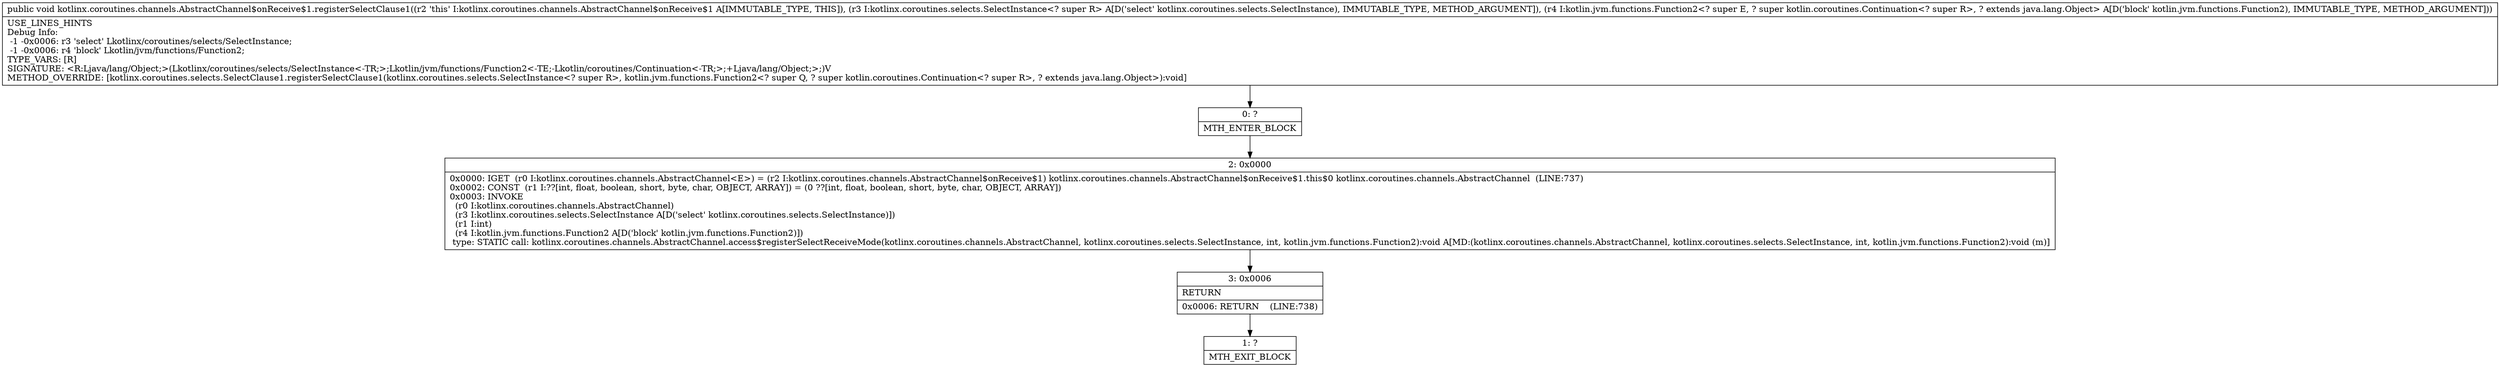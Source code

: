 digraph "CFG forkotlinx.coroutines.channels.AbstractChannel$onReceive$1.registerSelectClause1(Lkotlinx\/coroutines\/selects\/SelectInstance;Lkotlin\/jvm\/functions\/Function2;)V" {
Node_0 [shape=record,label="{0\:\ ?|MTH_ENTER_BLOCK\l}"];
Node_2 [shape=record,label="{2\:\ 0x0000|0x0000: IGET  (r0 I:kotlinx.coroutines.channels.AbstractChannel\<E\>) = (r2 I:kotlinx.coroutines.channels.AbstractChannel$onReceive$1) kotlinx.coroutines.channels.AbstractChannel$onReceive$1.this$0 kotlinx.coroutines.channels.AbstractChannel  (LINE:737)\l0x0002: CONST  (r1 I:??[int, float, boolean, short, byte, char, OBJECT, ARRAY]) = (0 ??[int, float, boolean, short, byte, char, OBJECT, ARRAY]) \l0x0003: INVOKE  \l  (r0 I:kotlinx.coroutines.channels.AbstractChannel)\l  (r3 I:kotlinx.coroutines.selects.SelectInstance A[D('select' kotlinx.coroutines.selects.SelectInstance)])\l  (r1 I:int)\l  (r4 I:kotlin.jvm.functions.Function2 A[D('block' kotlin.jvm.functions.Function2)])\l type: STATIC call: kotlinx.coroutines.channels.AbstractChannel.access$registerSelectReceiveMode(kotlinx.coroutines.channels.AbstractChannel, kotlinx.coroutines.selects.SelectInstance, int, kotlin.jvm.functions.Function2):void A[MD:(kotlinx.coroutines.channels.AbstractChannel, kotlinx.coroutines.selects.SelectInstance, int, kotlin.jvm.functions.Function2):void (m)]\l}"];
Node_3 [shape=record,label="{3\:\ 0x0006|RETURN\l|0x0006: RETURN    (LINE:738)\l}"];
Node_1 [shape=record,label="{1\:\ ?|MTH_EXIT_BLOCK\l}"];
MethodNode[shape=record,label="{public void kotlinx.coroutines.channels.AbstractChannel$onReceive$1.registerSelectClause1((r2 'this' I:kotlinx.coroutines.channels.AbstractChannel$onReceive$1 A[IMMUTABLE_TYPE, THIS]), (r3 I:kotlinx.coroutines.selects.SelectInstance\<? super R\> A[D('select' kotlinx.coroutines.selects.SelectInstance), IMMUTABLE_TYPE, METHOD_ARGUMENT]), (r4 I:kotlin.jvm.functions.Function2\<? super E, ? super kotlin.coroutines.Continuation\<? super R\>, ? extends java.lang.Object\> A[D('block' kotlin.jvm.functions.Function2), IMMUTABLE_TYPE, METHOD_ARGUMENT]))  | USE_LINES_HINTS\lDebug Info:\l  \-1 \-0x0006: r3 'select' Lkotlinx\/coroutines\/selects\/SelectInstance;\l  \-1 \-0x0006: r4 'block' Lkotlin\/jvm\/functions\/Function2;\lTYPE_VARS: [R]\lSIGNATURE: \<R:Ljava\/lang\/Object;\>(Lkotlinx\/coroutines\/selects\/SelectInstance\<\-TR;\>;Lkotlin\/jvm\/functions\/Function2\<\-TE;\-Lkotlin\/coroutines\/Continuation\<\-TR;\>;+Ljava\/lang\/Object;\>;)V\lMETHOD_OVERRIDE: [kotlinx.coroutines.selects.SelectClause1.registerSelectClause1(kotlinx.coroutines.selects.SelectInstance\<? super R\>, kotlin.jvm.functions.Function2\<? super Q, ? super kotlin.coroutines.Continuation\<? super R\>, ? extends java.lang.Object\>):void]\l}"];
MethodNode -> Node_0;Node_0 -> Node_2;
Node_2 -> Node_3;
Node_3 -> Node_1;
}

